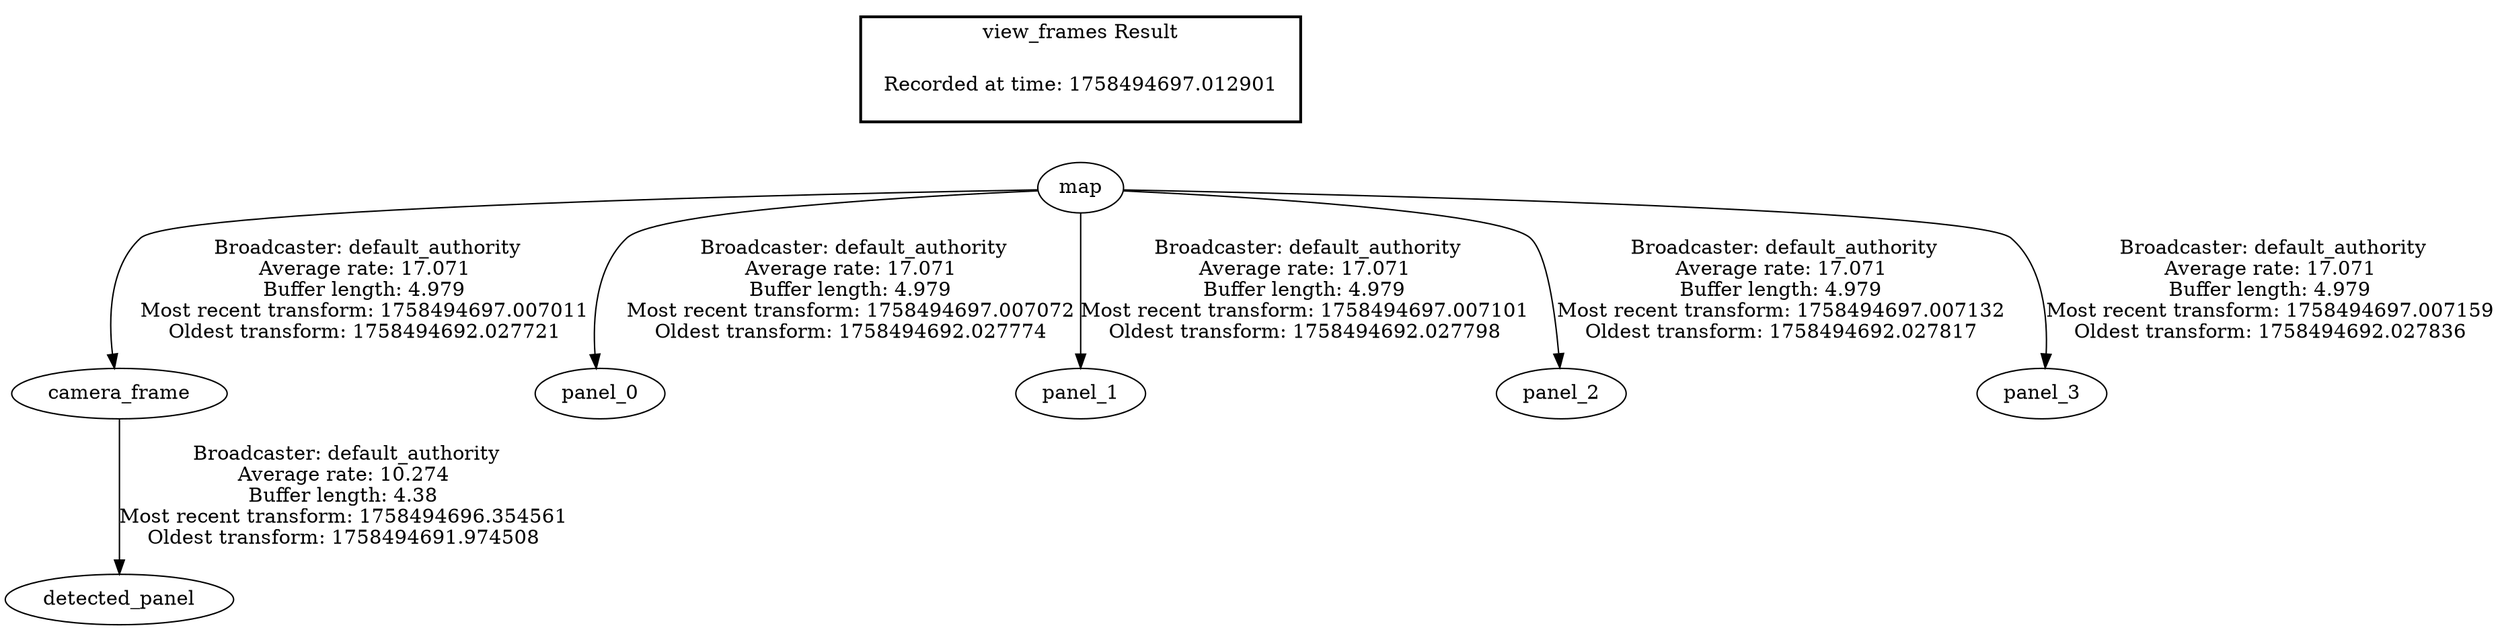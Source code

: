 digraph G {
"camera_frame" -> "detected_panel"[label=" Broadcaster: default_authority\nAverage rate: 10.274\nBuffer length: 4.38\nMost recent transform: 1758494696.354561\nOldest transform: 1758494691.974508\n"];
"map" -> "camera_frame"[label=" Broadcaster: default_authority\nAverage rate: 17.071\nBuffer length: 4.979\nMost recent transform: 1758494697.007011\nOldest transform: 1758494692.027721\n"];
"map" -> "panel_0"[label=" Broadcaster: default_authority\nAverage rate: 17.071\nBuffer length: 4.979\nMost recent transform: 1758494697.007072\nOldest transform: 1758494692.027774\n"];
"map" -> "panel_1"[label=" Broadcaster: default_authority\nAverage rate: 17.071\nBuffer length: 4.979\nMost recent transform: 1758494697.007101\nOldest transform: 1758494692.027798\n"];
"map" -> "panel_2"[label=" Broadcaster: default_authority\nAverage rate: 17.071\nBuffer length: 4.979\nMost recent transform: 1758494697.007132\nOldest transform: 1758494692.027817\n"];
"map" -> "panel_3"[label=" Broadcaster: default_authority\nAverage rate: 17.071\nBuffer length: 4.979\nMost recent transform: 1758494697.007159\nOldest transform: 1758494692.027836\n"];
edge [style=invis];
 subgraph cluster_legend { style=bold; color=black; label ="view_frames Result";
"Recorded at time: 1758494697.012901"[ shape=plaintext ] ;
}->"map";
}